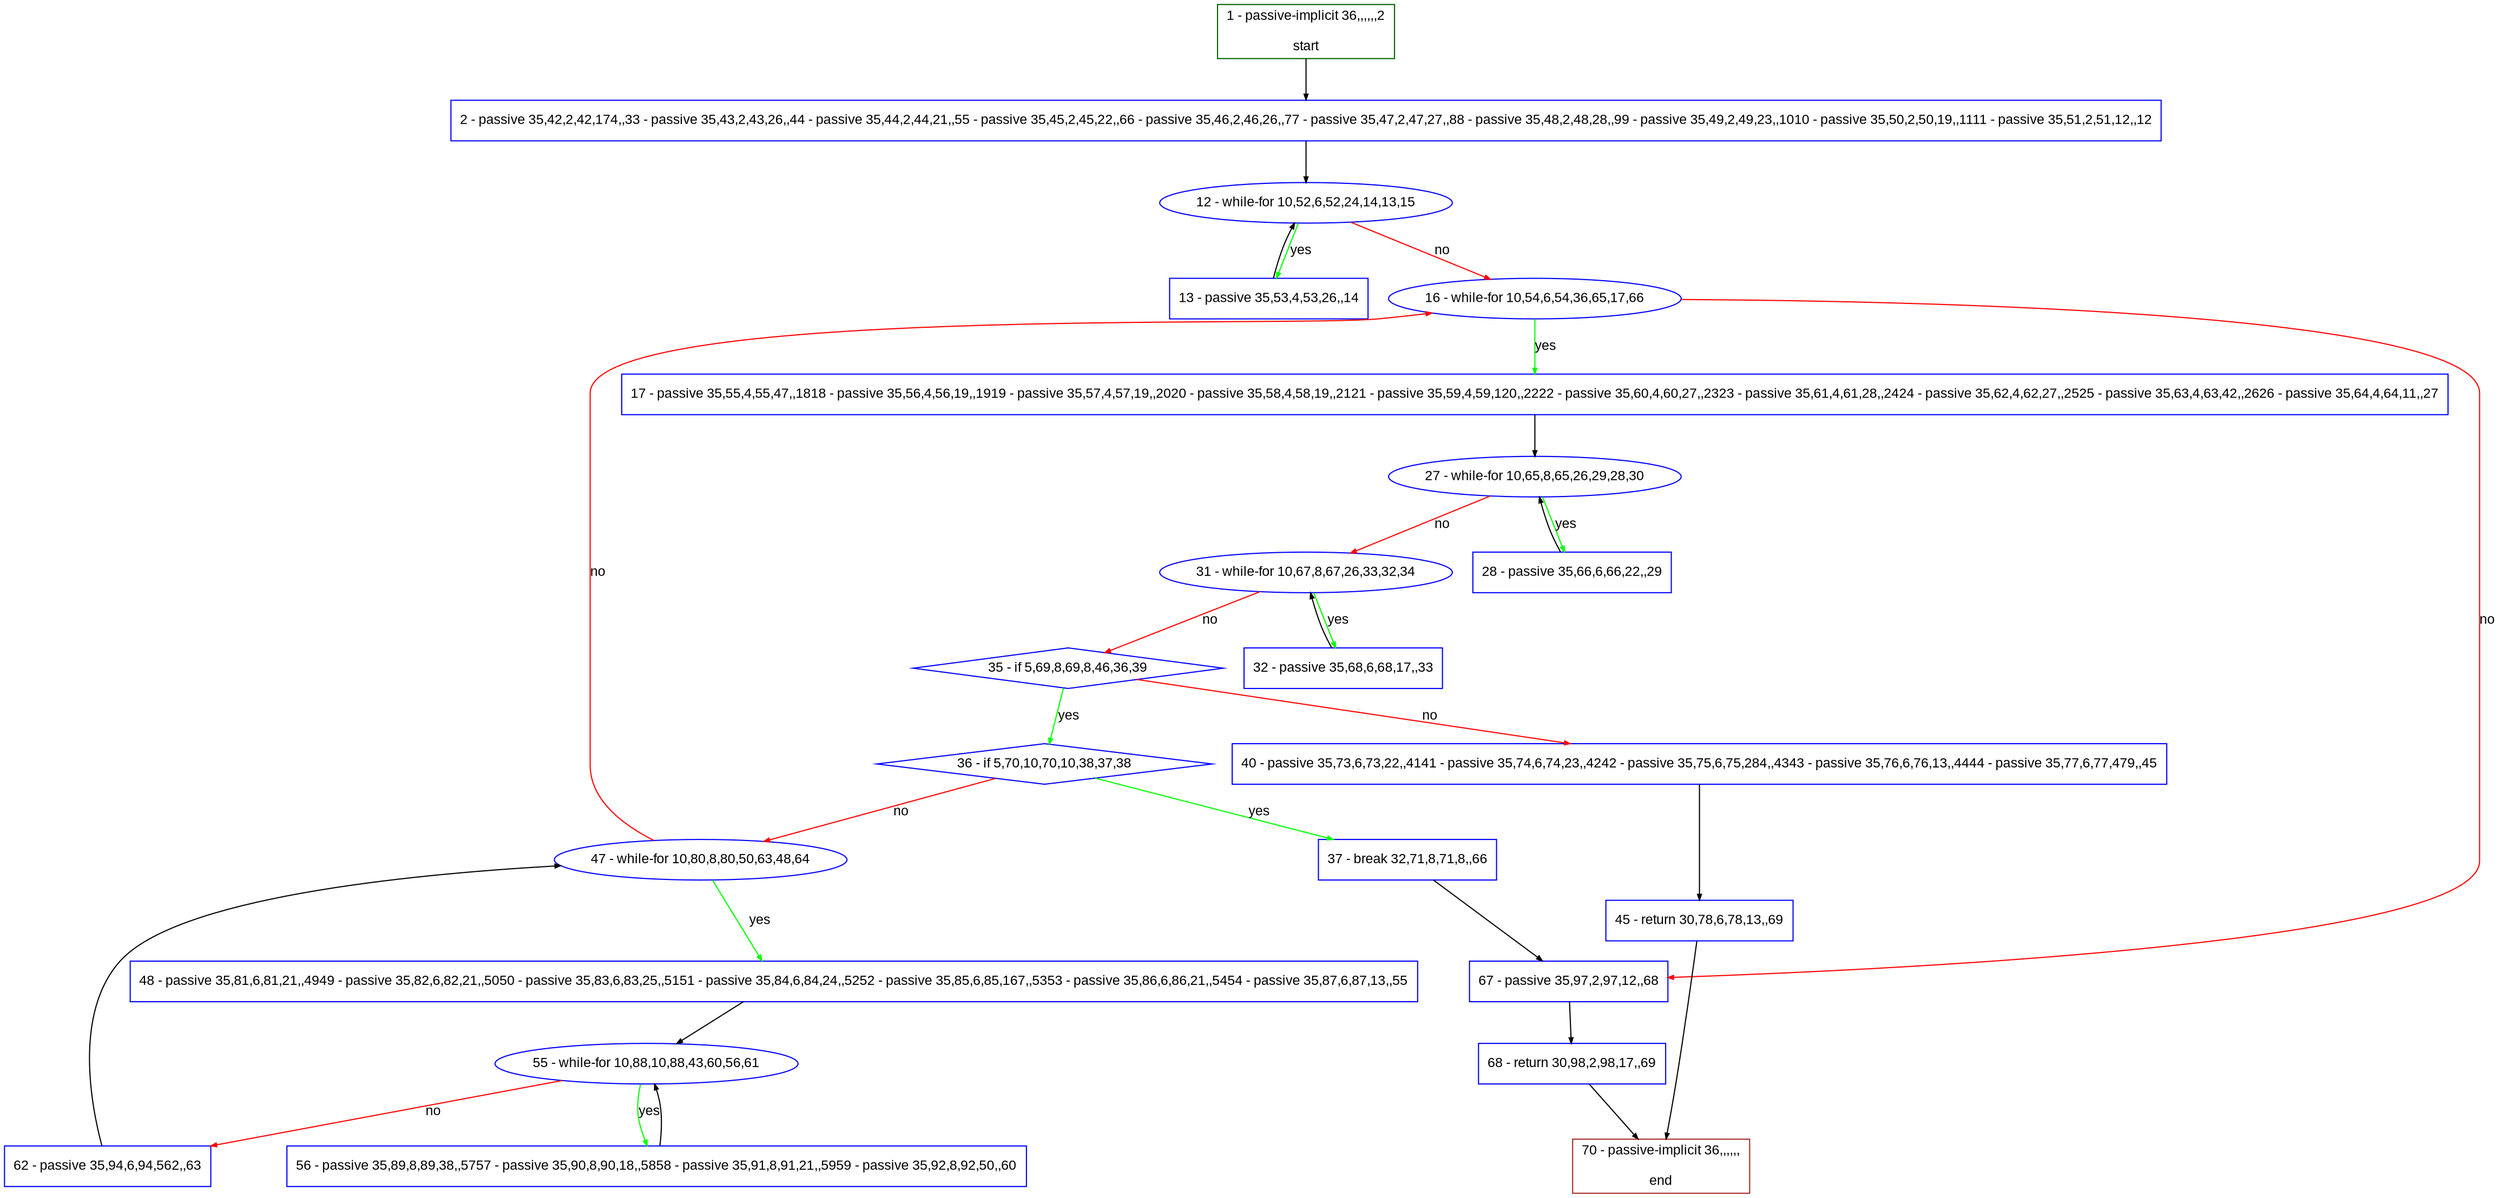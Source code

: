digraph "" {
  graph [pack="true", label="", fontsize="12", packmode="clust", fontname="Arial", fillcolor="#FFFFCC", bgcolor="white", style="rounded,filled", compound="true"];
  node [node_initialized="no", label="", color="grey", fontsize="12", fillcolor="white", fontname="Arial", style="filled", shape="rectangle", compound="true", fixedsize="false"];
  edge [fontcolor="black", arrowhead="normal", arrowtail="none", arrowsize="0.5", ltail="", label="", color="black", fontsize="12", lhead="", fontname="Arial", dir="forward", compound="true"];
  __N1 [label="2 - passive 35,42,2,42,174,,33 - passive 35,43,2,43,26,,44 - passive 35,44,2,44,21,,55 - passive 35,45,2,45,22,,66 - passive 35,46,2,46,26,,77 - passive 35,47,2,47,27,,88 - passive 35,48,2,48,28,,99 - passive 35,49,2,49,23,,1010 - passive 35,50,2,50,19,,1111 - passive 35,51,2,51,12,,12", color="#0000ff", fillcolor="#ffffff", style="filled", shape="box"];
  __N2 [label="1 - passive-implicit 36,,,,,,2\n\nstart", color="#006400", fillcolor="#ffffff", style="filled", shape="box"];
  __N3 [label="12 - while-for 10,52,6,52,24,14,13,15", color="#0000ff", fillcolor="#ffffff", style="filled", shape="oval"];
  __N4 [label="13 - passive 35,53,4,53,26,,14", color="#0000ff", fillcolor="#ffffff", style="filled", shape="box"];
  __N5 [label="16 - while-for 10,54,6,54,36,65,17,66", color="#0000ff", fillcolor="#ffffff", style="filled", shape="oval"];
  __N6 [label="17 - passive 35,55,4,55,47,,1818 - passive 35,56,4,56,19,,1919 - passive 35,57,4,57,19,,2020 - passive 35,58,4,58,19,,2121 - passive 35,59,4,59,120,,2222 - passive 35,60,4,60,27,,2323 - passive 35,61,4,61,28,,2424 - passive 35,62,4,62,27,,2525 - passive 35,63,4,63,42,,2626 - passive 35,64,4,64,11,,27", color="#0000ff", fillcolor="#ffffff", style="filled", shape="box"];
  __N7 [label="67 - passive 35,97,2,97,12,,68", color="#0000ff", fillcolor="#ffffff", style="filled", shape="box"];
  __N8 [label="27 - while-for 10,65,8,65,26,29,28,30", color="#0000ff", fillcolor="#ffffff", style="filled", shape="oval"];
  __N9 [label="28 - passive 35,66,6,66,22,,29", color="#0000ff", fillcolor="#ffffff", style="filled", shape="box"];
  __N10 [label="31 - while-for 10,67,8,67,26,33,32,34", color="#0000ff", fillcolor="#ffffff", style="filled", shape="oval"];
  __N11 [label="32 - passive 35,68,6,68,17,,33", color="#0000ff", fillcolor="#ffffff", style="filled", shape="box"];
  __N12 [label="35 - if 5,69,8,69,8,46,36,39", color="#0000ff", fillcolor="#ffffff", style="filled", shape="diamond"];
  __N13 [label="36 - if 5,70,10,70,10,38,37,38", color="#0000ff", fillcolor="#ffffff", style="filled", shape="diamond"];
  __N14 [label="40 - passive 35,73,6,73,22,,4141 - passive 35,74,6,74,23,,4242 - passive 35,75,6,75,284,,4343 - passive 35,76,6,76,13,,4444 - passive 35,77,6,77,479,,45", color="#0000ff", fillcolor="#ffffff", style="filled", shape="box"];
  __N15 [label="37 - break 32,71,8,71,8,,66", color="#0000ff", fillcolor="#ffffff", style="filled", shape="box"];
  __N16 [label="47 - while-for 10,80,8,80,50,63,48,64", color="#0000ff", fillcolor="#ffffff", style="filled", shape="oval"];
  __N17 [label="45 - return 30,78,6,78,13,,69", color="#0000ff", fillcolor="#ffffff", style="filled", shape="box"];
  __N18 [label="70 - passive-implicit 36,,,,,,\n\nend", color="#a52a2a", fillcolor="#ffffff", style="filled", shape="box"];
  __N19 [label="48 - passive 35,81,6,81,21,,4949 - passive 35,82,6,82,21,,5050 - passive 35,83,6,83,25,,5151 - passive 35,84,6,84,24,,5252 - passive 35,85,6,85,167,,5353 - passive 35,86,6,86,21,,5454 - passive 35,87,6,87,13,,55", color="#0000ff", fillcolor="#ffffff", style="filled", shape="box"];
  __N20 [label="55 - while-for 10,88,10,88,43,60,56,61", color="#0000ff", fillcolor="#ffffff", style="filled", shape="oval"];
  __N21 [label="56 - passive 35,89,8,89,38,,5757 - passive 35,90,8,90,18,,5858 - passive 35,91,8,91,21,,5959 - passive 35,92,8,92,50,,60", color="#0000ff", fillcolor="#ffffff", style="filled", shape="box"];
  __N22 [label="62 - passive 35,94,6,94,562,,63", color="#0000ff", fillcolor="#ffffff", style="filled", shape="box"];
  __N23 [label="68 - return 30,98,2,98,17,,69", color="#0000ff", fillcolor="#ffffff", style="filled", shape="box"];
  __N2 -> __N1 [arrowhead="normal", arrowtail="none", color="#000000", label="", dir="forward"];
  __N1 -> __N3 [arrowhead="normal", arrowtail="none", color="#000000", label="", dir="forward"];
  __N3 -> __N4 [arrowhead="normal", arrowtail="none", color="#00ff00", label="yes", dir="forward"];
  __N4 -> __N3 [arrowhead="normal", arrowtail="none", color="#000000", label="", dir="forward"];
  __N3 -> __N5 [arrowhead="normal", arrowtail="none", color="#ff0000", label="no", dir="forward"];
  __N5 -> __N6 [arrowhead="normal", arrowtail="none", color="#00ff00", label="yes", dir="forward"];
  __N5 -> __N7 [arrowhead="normal", arrowtail="none", color="#ff0000", label="no", dir="forward"];
  __N6 -> __N8 [arrowhead="normal", arrowtail="none", color="#000000", label="", dir="forward"];
  __N8 -> __N9 [arrowhead="normal", arrowtail="none", color="#00ff00", label="yes", dir="forward"];
  __N9 -> __N8 [arrowhead="normal", arrowtail="none", color="#000000", label="", dir="forward"];
  __N8 -> __N10 [arrowhead="normal", arrowtail="none", color="#ff0000", label="no", dir="forward"];
  __N10 -> __N11 [arrowhead="normal", arrowtail="none", color="#00ff00", label="yes", dir="forward"];
  __N11 -> __N10 [arrowhead="normal", arrowtail="none", color="#000000", label="", dir="forward"];
  __N10 -> __N12 [arrowhead="normal", arrowtail="none", color="#ff0000", label="no", dir="forward"];
  __N12 -> __N13 [arrowhead="normal", arrowtail="none", color="#00ff00", label="yes", dir="forward"];
  __N12 -> __N14 [arrowhead="normal", arrowtail="none", color="#ff0000", label="no", dir="forward"];
  __N13 -> __N15 [arrowhead="normal", arrowtail="none", color="#00ff00", label="yes", dir="forward"];
  __N13 -> __N16 [arrowhead="normal", arrowtail="none", color="#ff0000", label="no", dir="forward"];
  __N15 -> __N7 [arrowhead="normal", arrowtail="none", color="#000000", label="", dir="forward"];
  __N14 -> __N17 [arrowhead="normal", arrowtail="none", color="#000000", label="", dir="forward"];
  __N17 -> __N18 [arrowhead="normal", arrowtail="none", color="#000000", label="", dir="forward"];
  __N16 -> __N5 [arrowhead="normal", arrowtail="none", color="#ff0000", label="no", dir="forward"];
  __N16 -> __N19 [arrowhead="normal", arrowtail="none", color="#00ff00", label="yes", dir="forward"];
  __N19 -> __N20 [arrowhead="normal", arrowtail="none", color="#000000", label="", dir="forward"];
  __N20 -> __N21 [arrowhead="normal", arrowtail="none", color="#00ff00", label="yes", dir="forward"];
  __N21 -> __N20 [arrowhead="normal", arrowtail="none", color="#000000", label="", dir="forward"];
  __N20 -> __N22 [arrowhead="normal", arrowtail="none", color="#ff0000", label="no", dir="forward"];
  __N22 -> __N16 [arrowhead="normal", arrowtail="none", color="#000000", label="", dir="forward"];
  __N7 -> __N23 [arrowhead="normal", arrowtail="none", color="#000000", label="", dir="forward"];
  __N23 -> __N18 [arrowhead="normal", arrowtail="none", color="#000000", label="", dir="forward"];
}
